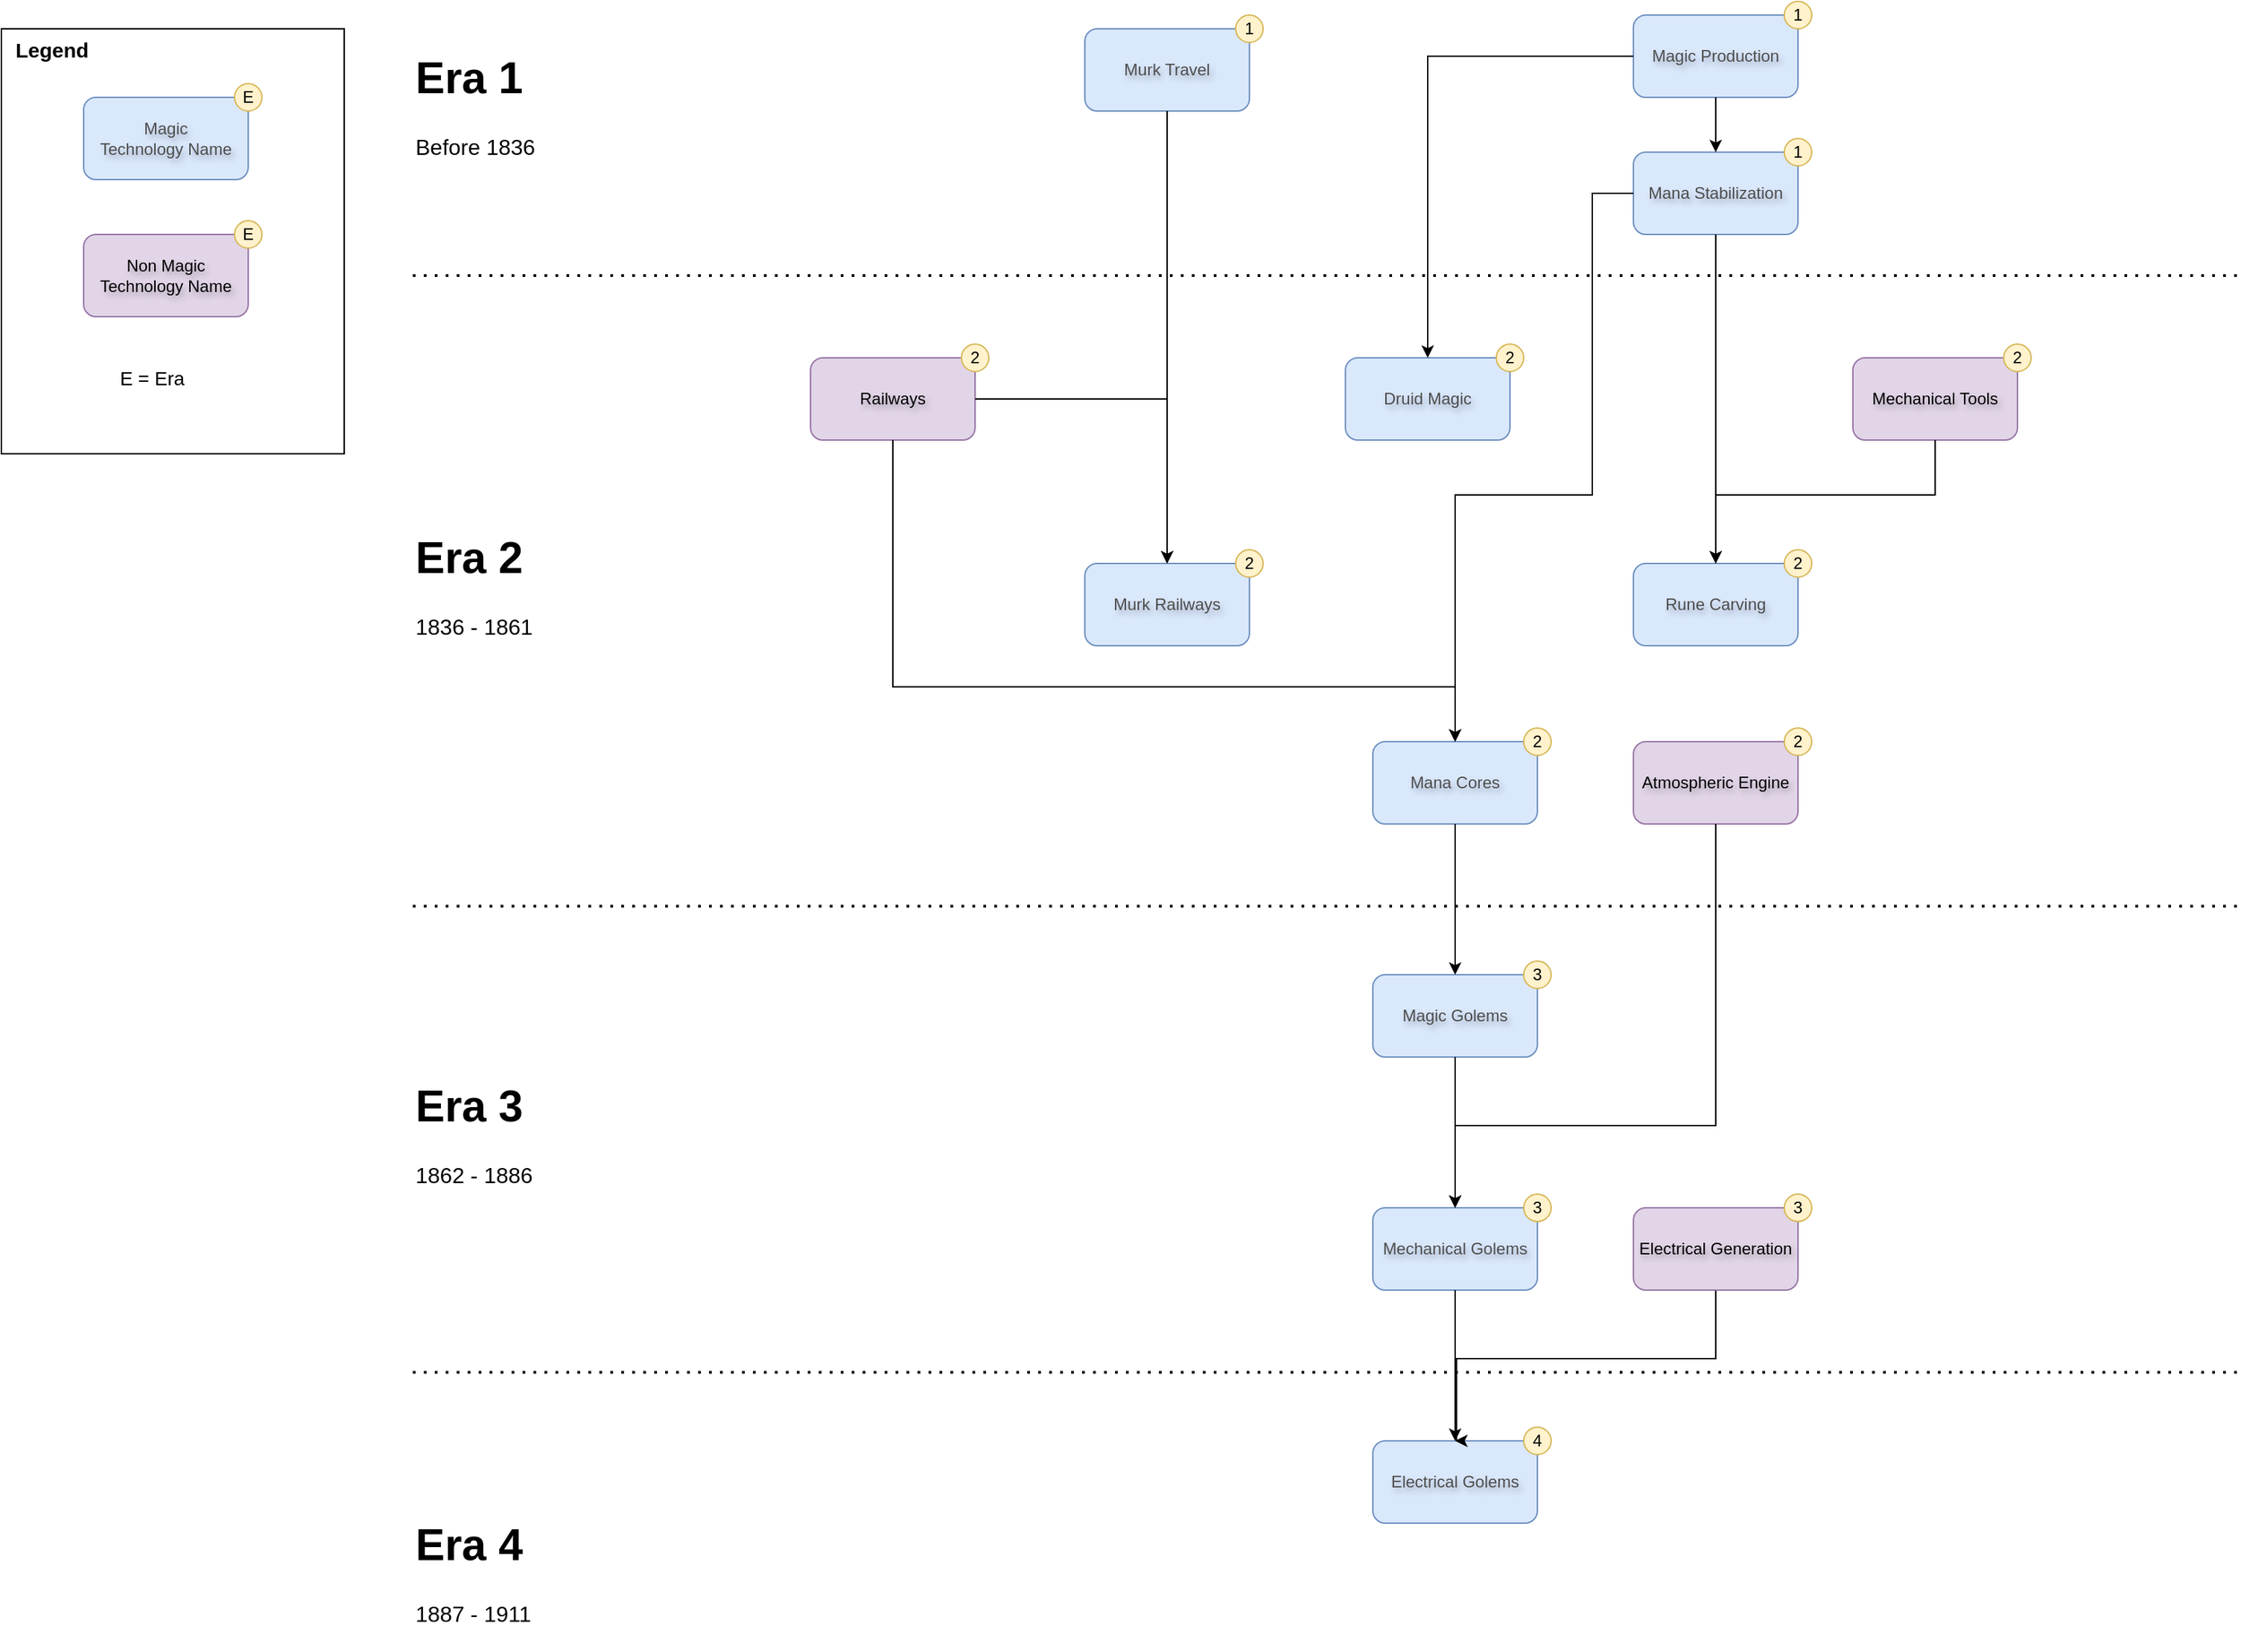 <mxfile version="26.0.9">
  <diagram id="3CqUWly9VH_zf_O0FjLb" name="Page-1">
    <mxGraphModel dx="2643" dy="1045" grid="1" gridSize="10" guides="1" tooltips="1" connect="1" arrows="1" fold="1" page="1" pageScale="1" pageWidth="850" pageHeight="1100" math="0" shadow="0">
      <root>
        <mxCell id="0" />
        <mxCell id="1" parent="0" />
        <mxCell id="rW97gdCueN_kluTE39mw-3" value="" style="group;" vertex="1" connectable="0" parent="1">
          <mxGeometry x="360" y="20" width="130" height="70" as="geometry" />
        </mxCell>
        <mxCell id="rW97gdCueN_kluTE39mw-1" value="Magic Production" style="rounded=1;whiteSpace=wrap;html=1;fillColor=#dae8fc;strokeColor=#6c8ebf;textShadow=1;fontColor=light-dark(#4D4D4D, #000000);" vertex="1" parent="rW97gdCueN_kluTE39mw-3">
          <mxGeometry y="10" width="120" height="60" as="geometry" />
        </mxCell>
        <mxCell id="rW97gdCueN_kluTE39mw-2" value="1" style="ellipse;whiteSpace=wrap;html=1;aspect=fixed;fillColor=#fff2cc;strokeColor=#d6b656;fontColor=#000000;" vertex="1" parent="rW97gdCueN_kluTE39mw-3">
          <mxGeometry x="110" width="20" height="20" as="geometry" />
        </mxCell>
        <mxCell id="rW97gdCueN_kluTE39mw-4" value="" style="group;" vertex="1" connectable="0" parent="1">
          <mxGeometry x="360" y="120" width="130" height="70" as="geometry" />
        </mxCell>
        <mxCell id="rW97gdCueN_kluTE39mw-5" value="Mana Stabilization" style="rounded=1;whiteSpace=wrap;html=1;fillColor=#dae8fc;strokeColor=#6c8ebf;textShadow=1;fontColor=light-dark(#4D4D4D, #000000);" vertex="1" parent="rW97gdCueN_kluTE39mw-4">
          <mxGeometry y="10" width="120" height="60" as="geometry" />
        </mxCell>
        <mxCell id="rW97gdCueN_kluTE39mw-6" value="1" style="ellipse;whiteSpace=wrap;html=1;aspect=fixed;fillColor=#fff2cc;strokeColor=#d6b656;fontColor=#000000;" vertex="1" parent="rW97gdCueN_kluTE39mw-4">
          <mxGeometry x="110" width="20" height="20" as="geometry" />
        </mxCell>
        <mxCell id="rW97gdCueN_kluTE39mw-7" value="" style="group;" vertex="1" connectable="0" parent="1">
          <mxGeometry x="360" y="420" width="130" height="70" as="geometry" />
        </mxCell>
        <mxCell id="rW97gdCueN_kluTE39mw-8" value="Rune Carving" style="rounded=1;whiteSpace=wrap;html=1;fillColor=#dae8fc;strokeColor=#6c8ebf;textShadow=1;fontColor=light-dark(#4D4D4D, #000000);" vertex="1" parent="rW97gdCueN_kluTE39mw-7">
          <mxGeometry y="10" width="120" height="60" as="geometry" />
        </mxCell>
        <mxCell id="rW97gdCueN_kluTE39mw-9" value="2" style="ellipse;whiteSpace=wrap;html=1;aspect=fixed;fillColor=#fff2cc;strokeColor=#d6b656;fontColor=#000000;" vertex="1" parent="rW97gdCueN_kluTE39mw-7">
          <mxGeometry x="110" width="20" height="20" as="geometry" />
        </mxCell>
        <mxCell id="rW97gdCueN_kluTE39mw-10" value="" style="group;" vertex="1" connectable="0" parent="1">
          <mxGeometry x="150" y="270" width="130" height="70" as="geometry" />
        </mxCell>
        <mxCell id="rW97gdCueN_kluTE39mw-11" value="Druid Magic" style="rounded=1;whiteSpace=wrap;html=1;fillColor=#dae8fc;strokeColor=#6c8ebf;textShadow=1;fontColor=light-dark(#4D4D4D, #000000);" vertex="1" parent="rW97gdCueN_kluTE39mw-10">
          <mxGeometry y="10" width="120" height="60" as="geometry" />
        </mxCell>
        <mxCell id="rW97gdCueN_kluTE39mw-12" value="2" style="ellipse;whiteSpace=wrap;html=1;aspect=fixed;fillColor=#fff2cc;strokeColor=#d6b656;fontColor=#000000;" vertex="1" parent="rW97gdCueN_kluTE39mw-10">
          <mxGeometry x="110" width="20" height="20" as="geometry" />
        </mxCell>
        <mxCell id="rW97gdCueN_kluTE39mw-13" value="" style="group;" vertex="1" connectable="0" parent="1">
          <mxGeometry x="170" y="550" width="130" height="70" as="geometry" />
        </mxCell>
        <mxCell id="rW97gdCueN_kluTE39mw-14" value="Mana Cores" style="rounded=1;whiteSpace=wrap;html=1;fillColor=#dae8fc;strokeColor=#6c8ebf;textShadow=1;fontColor=light-dark(#4D4D4D, #000000);" vertex="1" parent="rW97gdCueN_kluTE39mw-13">
          <mxGeometry y="10" width="120" height="60" as="geometry" />
        </mxCell>
        <mxCell id="rW97gdCueN_kluTE39mw-15" value="2" style="ellipse;whiteSpace=wrap;html=1;aspect=fixed;fillColor=#fff2cc;strokeColor=#d6b656;fontColor=#000000;" vertex="1" parent="rW97gdCueN_kluTE39mw-13">
          <mxGeometry x="110" width="20" height="20" as="geometry" />
        </mxCell>
        <mxCell id="rW97gdCueN_kluTE39mw-19" value="" style="group;" vertex="1" connectable="0" parent="1">
          <mxGeometry x="-40" y="420" width="130" height="70" as="geometry" />
        </mxCell>
        <mxCell id="rW97gdCueN_kluTE39mw-20" value="Murk Railways" style="rounded=1;whiteSpace=wrap;html=1;fillColor=#dae8fc;strokeColor=#6c8ebf;textShadow=1;fontColor=light-dark(#4D4D4D, #000000);" vertex="1" parent="rW97gdCueN_kluTE39mw-19">
          <mxGeometry y="10" width="120" height="60" as="geometry" />
        </mxCell>
        <mxCell id="rW97gdCueN_kluTE39mw-21" value="2" style="ellipse;whiteSpace=wrap;html=1;aspect=fixed;fillColor=#fff2cc;strokeColor=#d6b656;fontColor=#000000;" vertex="1" parent="rW97gdCueN_kluTE39mw-19">
          <mxGeometry x="110" width="20" height="20" as="geometry" />
        </mxCell>
        <mxCell id="rW97gdCueN_kluTE39mw-22" value="" style="group;" vertex="1" connectable="0" parent="1">
          <mxGeometry x="170" y="890" width="130" height="70" as="geometry" />
        </mxCell>
        <mxCell id="rW97gdCueN_kluTE39mw-23" value="Mechanical Golems" style="rounded=1;whiteSpace=wrap;html=1;fillColor=#dae8fc;strokeColor=#6c8ebf;textShadow=1;fontColor=light-dark(#4D4D4D, #000000);" vertex="1" parent="rW97gdCueN_kluTE39mw-22">
          <mxGeometry y="10" width="120" height="60" as="geometry" />
        </mxCell>
        <mxCell id="rW97gdCueN_kluTE39mw-24" value="3" style="ellipse;whiteSpace=wrap;html=1;aspect=fixed;fillColor=#fff2cc;strokeColor=#d6b656;fontColor=#000000;" vertex="1" parent="rW97gdCueN_kluTE39mw-22">
          <mxGeometry x="110" width="20" height="20" as="geometry" />
        </mxCell>
        <mxCell id="rW97gdCueN_kluTE39mw-25" value="" style="group;" vertex="1" connectable="0" parent="1">
          <mxGeometry x="170" y="720" width="130" height="70" as="geometry" />
        </mxCell>
        <mxCell id="rW97gdCueN_kluTE39mw-26" value="Magic Golems" style="rounded=1;whiteSpace=wrap;html=1;fillColor=#dae8fc;strokeColor=#6c8ebf;textShadow=1;fontColor=light-dark(#4D4D4D, #000000);" vertex="1" parent="rW97gdCueN_kluTE39mw-25">
          <mxGeometry y="10" width="120" height="60" as="geometry" />
        </mxCell>
        <mxCell id="rW97gdCueN_kluTE39mw-27" value="3" style="ellipse;whiteSpace=wrap;html=1;aspect=fixed;fillColor=#fff2cc;strokeColor=#d6b656;fontColor=#000000;" vertex="1" parent="rW97gdCueN_kluTE39mw-25">
          <mxGeometry x="110" width="20" height="20" as="geometry" />
        </mxCell>
        <mxCell id="rW97gdCueN_kluTE39mw-28" value="" style="group;" vertex="1" connectable="0" parent="1">
          <mxGeometry x="170" y="1060" width="130" height="70" as="geometry" />
        </mxCell>
        <mxCell id="rW97gdCueN_kluTE39mw-29" value="Electrical Golems" style="rounded=1;whiteSpace=wrap;html=1;fillColor=#dae8fc;strokeColor=#6c8ebf;textShadow=1;fontColor=light-dark(#4D4D4D, #000000);" vertex="1" parent="rW97gdCueN_kluTE39mw-28">
          <mxGeometry y="10" width="120" height="60" as="geometry" />
        </mxCell>
        <mxCell id="rW97gdCueN_kluTE39mw-30" value="4" style="ellipse;whiteSpace=wrap;html=1;aspect=fixed;fillColor=#fff2cc;strokeColor=#d6b656;fontColor=#000000;" vertex="1" parent="rW97gdCueN_kluTE39mw-28">
          <mxGeometry x="110" width="20" height="20" as="geometry" />
        </mxCell>
        <mxCell id="rW97gdCueN_kluTE39mw-31" style="edgeStyle=orthogonalEdgeStyle;rounded=0;orthogonalLoop=1;jettySize=auto;html=1;entryX=0.5;entryY=0;entryDx=0;entryDy=0;" edge="1" parent="1" source="rW97gdCueN_kluTE39mw-1" target="rW97gdCueN_kluTE39mw-5">
          <mxGeometry relative="1" as="geometry" />
        </mxCell>
        <mxCell id="rW97gdCueN_kluTE39mw-32" style="edgeStyle=orthogonalEdgeStyle;rounded=0;orthogonalLoop=1;jettySize=auto;html=1;" edge="1" parent="1" source="rW97gdCueN_kluTE39mw-5" target="rW97gdCueN_kluTE39mw-8">
          <mxGeometry relative="1" as="geometry" />
        </mxCell>
        <mxCell id="rW97gdCueN_kluTE39mw-33" value="" style="group;" vertex="1" connectable="0" parent="1">
          <mxGeometry x="520" y="270" width="130" height="70" as="geometry" />
        </mxCell>
        <mxCell id="rW97gdCueN_kluTE39mw-34" value="Mechanical Tools" style="rounded=1;whiteSpace=wrap;html=1;fillColor=#e1d5e7;strokeColor=#9673a6;textShadow=1;fontColor=#000000;" vertex="1" parent="rW97gdCueN_kluTE39mw-33">
          <mxGeometry y="10" width="120" height="60" as="geometry" />
        </mxCell>
        <mxCell id="rW97gdCueN_kluTE39mw-35" value="2" style="ellipse;whiteSpace=wrap;html=1;aspect=fixed;fillColor=#fff2cc;strokeColor=#d6b656;fontColor=#000000;" vertex="1" parent="rW97gdCueN_kluTE39mw-33">
          <mxGeometry x="110" width="20" height="20" as="geometry" />
        </mxCell>
        <mxCell id="rW97gdCueN_kluTE39mw-36" style="edgeStyle=orthogonalEdgeStyle;rounded=0;orthogonalLoop=1;jettySize=auto;html=1;entryX=0.5;entryY=0;entryDx=0;entryDy=0;exitX=0.5;exitY=1;exitDx=0;exitDy=0;" edge="1" parent="1" source="rW97gdCueN_kluTE39mw-34" target="rW97gdCueN_kluTE39mw-8">
          <mxGeometry relative="1" as="geometry">
            <Array as="points">
              <mxPoint x="580" y="380" />
              <mxPoint x="420" y="380" />
            </Array>
          </mxGeometry>
        </mxCell>
        <mxCell id="rW97gdCueN_kluTE39mw-16" value="" style="group;" vertex="1" connectable="0" parent="1">
          <mxGeometry x="-40" y="30" width="130" height="70" as="geometry" />
        </mxCell>
        <mxCell id="rW97gdCueN_kluTE39mw-17" value="Murk Travel" style="rounded=1;whiteSpace=wrap;html=1;fillColor=#dae8fc;strokeColor=#6c8ebf;textShadow=1;fontColor=light-dark(#4D4D4D, #000000);" vertex="1" parent="rW97gdCueN_kluTE39mw-16">
          <mxGeometry y="10" width="120" height="60" as="geometry" />
        </mxCell>
        <mxCell id="rW97gdCueN_kluTE39mw-18" value="1" style="ellipse;whiteSpace=wrap;html=1;aspect=fixed;fillColor=#fff2cc;strokeColor=#d6b656;fontColor=#000000;" vertex="1" parent="rW97gdCueN_kluTE39mw-16">
          <mxGeometry x="110" width="20" height="20" as="geometry" />
        </mxCell>
        <mxCell id="rW97gdCueN_kluTE39mw-37" style="edgeStyle=orthogonalEdgeStyle;rounded=0;orthogonalLoop=1;jettySize=auto;html=1;" edge="1" parent="1" source="rW97gdCueN_kluTE39mw-1" target="rW97gdCueN_kluTE39mw-11">
          <mxGeometry relative="1" as="geometry" />
        </mxCell>
        <mxCell id="rW97gdCueN_kluTE39mw-38" style="edgeStyle=orthogonalEdgeStyle;rounded=0;orthogonalLoop=1;jettySize=auto;html=1;" edge="1" parent="1" source="rW97gdCueN_kluTE39mw-17" target="rW97gdCueN_kluTE39mw-20">
          <mxGeometry relative="1" as="geometry" />
        </mxCell>
        <mxCell id="rW97gdCueN_kluTE39mw-39" value="" style="group;" vertex="1" connectable="0" parent="1">
          <mxGeometry x="-240" y="270" width="130" height="70" as="geometry" />
        </mxCell>
        <mxCell id="rW97gdCueN_kluTE39mw-40" value="Railways" style="rounded=1;whiteSpace=wrap;html=1;fillColor=#e1d5e7;strokeColor=#9673a6;textShadow=1;fontColor=#000000;" vertex="1" parent="rW97gdCueN_kluTE39mw-39">
          <mxGeometry y="10" width="120" height="60" as="geometry" />
        </mxCell>
        <mxCell id="rW97gdCueN_kluTE39mw-41" value="2" style="ellipse;whiteSpace=wrap;html=1;aspect=fixed;fillColor=#fff2cc;strokeColor=#d6b656;fontColor=#000000;" vertex="1" parent="rW97gdCueN_kluTE39mw-39">
          <mxGeometry x="110" width="20" height="20" as="geometry" />
        </mxCell>
        <mxCell id="rW97gdCueN_kluTE39mw-42" style="edgeStyle=orthogonalEdgeStyle;rounded=0;orthogonalLoop=1;jettySize=auto;html=1;" edge="1" parent="1" source="rW97gdCueN_kluTE39mw-40" target="rW97gdCueN_kluTE39mw-20">
          <mxGeometry relative="1" as="geometry" />
        </mxCell>
        <mxCell id="rW97gdCueN_kluTE39mw-43" style="edgeStyle=orthogonalEdgeStyle;rounded=0;orthogonalLoop=1;jettySize=auto;html=1;entryX=0.5;entryY=0;entryDx=0;entryDy=0;exitX=0;exitY=0.5;exitDx=0;exitDy=0;" edge="1" parent="1" source="rW97gdCueN_kluTE39mw-5" target="rW97gdCueN_kluTE39mw-14">
          <mxGeometry relative="1" as="geometry">
            <Array as="points">
              <mxPoint x="330" y="160" />
              <mxPoint x="330" y="380" />
              <mxPoint x="230" y="380" />
            </Array>
          </mxGeometry>
        </mxCell>
        <mxCell id="rW97gdCueN_kluTE39mw-44" style="edgeStyle=orthogonalEdgeStyle;rounded=0;orthogonalLoop=1;jettySize=auto;html=1;" edge="1" parent="1" source="rW97gdCueN_kluTE39mw-40" target="rW97gdCueN_kluTE39mw-14">
          <mxGeometry relative="1" as="geometry">
            <Array as="points">
              <mxPoint x="-180" y="520" />
              <mxPoint x="230" y="520" />
            </Array>
          </mxGeometry>
        </mxCell>
        <mxCell id="rW97gdCueN_kluTE39mw-45" style="edgeStyle=orthogonalEdgeStyle;rounded=0;orthogonalLoop=1;jettySize=auto;html=1;entryX=0.5;entryY=0;entryDx=0;entryDy=0;" edge="1" parent="1" source="rW97gdCueN_kluTE39mw-14" target="rW97gdCueN_kluTE39mw-26">
          <mxGeometry relative="1" as="geometry" />
        </mxCell>
        <mxCell id="rW97gdCueN_kluTE39mw-46" style="edgeStyle=orthogonalEdgeStyle;rounded=0;orthogonalLoop=1;jettySize=auto;html=1;" edge="1" parent="1" source="rW97gdCueN_kluTE39mw-26" target="rW97gdCueN_kluTE39mw-23">
          <mxGeometry relative="1" as="geometry" />
        </mxCell>
        <mxCell id="rW97gdCueN_kluTE39mw-47" value="" style="group;" vertex="1" connectable="0" parent="1">
          <mxGeometry x="360" y="550" width="130" height="70" as="geometry" />
        </mxCell>
        <mxCell id="rW97gdCueN_kluTE39mw-48" value="Atmospheric Engine" style="rounded=1;whiteSpace=wrap;html=1;fillColor=#e1d5e7;strokeColor=#9673a6;textShadow=1;fontColor=#000000;" vertex="1" parent="rW97gdCueN_kluTE39mw-47">
          <mxGeometry y="10" width="120" height="60" as="geometry" />
        </mxCell>
        <mxCell id="rW97gdCueN_kluTE39mw-49" value="2" style="ellipse;whiteSpace=wrap;html=1;aspect=fixed;fillColor=#fff2cc;strokeColor=#d6b656;fontColor=#000000;" vertex="1" parent="rW97gdCueN_kluTE39mw-47">
          <mxGeometry x="110" width="20" height="20" as="geometry" />
        </mxCell>
        <mxCell id="rW97gdCueN_kluTE39mw-50" style="edgeStyle=orthogonalEdgeStyle;rounded=0;orthogonalLoop=1;jettySize=auto;html=1;entryX=0.5;entryY=0;entryDx=0;entryDy=0;" edge="1" parent="1" source="rW97gdCueN_kluTE39mw-48" target="rW97gdCueN_kluTE39mw-23">
          <mxGeometry relative="1" as="geometry">
            <Array as="points">
              <mxPoint x="420" y="840" />
              <mxPoint x="230" y="840" />
            </Array>
          </mxGeometry>
        </mxCell>
        <mxCell id="rW97gdCueN_kluTE39mw-51" style="edgeStyle=orthogonalEdgeStyle;rounded=0;orthogonalLoop=1;jettySize=auto;html=1;" edge="1" parent="1" source="rW97gdCueN_kluTE39mw-23" target="rW97gdCueN_kluTE39mw-29">
          <mxGeometry relative="1" as="geometry" />
        </mxCell>
        <mxCell id="rW97gdCueN_kluTE39mw-52" value="" style="group;" vertex="1" connectable="0" parent="1">
          <mxGeometry x="360" y="890" width="130" height="70" as="geometry" />
        </mxCell>
        <mxCell id="rW97gdCueN_kluTE39mw-55" style="edgeStyle=orthogonalEdgeStyle;rounded=0;orthogonalLoop=1;jettySize=auto;html=1;" edge="1" parent="rW97gdCueN_kluTE39mw-52" source="rW97gdCueN_kluTE39mw-53">
          <mxGeometry relative="1" as="geometry">
            <mxPoint x="-130" y="180.0" as="targetPoint" />
            <Array as="points">
              <mxPoint x="60" y="120" />
              <mxPoint x="-129" y="120" />
              <mxPoint x="-129" y="180" />
            </Array>
          </mxGeometry>
        </mxCell>
        <mxCell id="rW97gdCueN_kluTE39mw-53" value="Electrical Generation" style="rounded=1;whiteSpace=wrap;html=1;fillColor=#e1d5e7;strokeColor=#9673a6;textShadow=1;fontColor=#000000;" vertex="1" parent="rW97gdCueN_kluTE39mw-52">
          <mxGeometry y="10" width="120" height="60" as="geometry" />
        </mxCell>
        <mxCell id="rW97gdCueN_kluTE39mw-54" value="3" style="ellipse;whiteSpace=wrap;html=1;aspect=fixed;fillColor=#fff2cc;strokeColor=#d6b656;fontColor=#000000;" vertex="1" parent="rW97gdCueN_kluTE39mw-52">
          <mxGeometry x="110" width="20" height="20" as="geometry" />
        </mxCell>
        <mxCell id="rW97gdCueN_kluTE39mw-56" value="" style="endArrow=none;dashed=1;html=1;dashPattern=1 3;strokeWidth=2;rounded=0;" edge="1" parent="1">
          <mxGeometry width="50" height="50" relative="1" as="geometry">
            <mxPoint x="-530" y="220" as="sourcePoint" />
            <mxPoint x="800" y="220" as="targetPoint" />
          </mxGeometry>
        </mxCell>
        <mxCell id="rW97gdCueN_kluTE39mw-57" value="" style="endArrow=none;dashed=1;html=1;dashPattern=1 3;strokeWidth=2;rounded=0;" edge="1" parent="1">
          <mxGeometry width="50" height="50" relative="1" as="geometry">
            <mxPoint x="-530" y="680" as="sourcePoint" />
            <mxPoint x="800" y="680" as="targetPoint" />
          </mxGeometry>
        </mxCell>
        <mxCell id="rW97gdCueN_kluTE39mw-58" value="" style="endArrow=none;dashed=1;html=1;dashPattern=1 3;strokeWidth=2;rounded=0;" edge="1" parent="1">
          <mxGeometry width="50" height="50" relative="1" as="geometry">
            <mxPoint x="-530" y="1020" as="sourcePoint" />
            <mxPoint x="800" y="1020" as="targetPoint" />
          </mxGeometry>
        </mxCell>
        <mxCell id="rW97gdCueN_kluTE39mw-62" value="&lt;h1 style=&quot;margin-top: 0px;&quot;&gt;&lt;span style=&quot;background-color: transparent; color: light-dark(rgb(0, 0, 0), rgb(255, 255, 255));&quot;&gt;Era 2&lt;/span&gt;&lt;br&gt;&lt;/h1&gt;&lt;div&gt;&lt;span style=&quot;background-color: transparent;&quot;&gt;1836 - 1861&lt;br&gt;&lt;/span&gt;&lt;/div&gt;" style="text;html=1;whiteSpace=wrap;overflow=hidden;rounded=0;fontSize=16;" vertex="1" parent="1">
          <mxGeometry x="-530" y="400" width="110" height="100" as="geometry" />
        </mxCell>
        <mxCell id="rW97gdCueN_kluTE39mw-63" value="&lt;h1 style=&quot;margin-top: 0px;&quot;&gt;&lt;span style=&quot;background-color: transparent; color: light-dark(rgb(0, 0, 0), rgb(255, 255, 255));&quot;&gt;Era 1&lt;/span&gt;&lt;br&gt;&lt;/h1&gt;&lt;div&gt;&lt;span style=&quot;background-color: transparent;&quot;&gt;Before 1836&lt;br&gt;&lt;/span&gt;&lt;/div&gt;" style="text;html=1;whiteSpace=wrap;overflow=hidden;rounded=0;fontSize=16;" vertex="1" parent="1">
          <mxGeometry x="-530" y="50" width="110" height="100" as="geometry" />
        </mxCell>
        <mxCell id="rW97gdCueN_kluTE39mw-64" value="&lt;h1 style=&quot;margin-top: 0px;&quot;&gt;&lt;span style=&quot;background-color: transparent; color: light-dark(rgb(0, 0, 0), rgb(255, 255, 255));&quot;&gt;Era 3&lt;/span&gt;&lt;br&gt;&lt;/h1&gt;&lt;div&gt;&lt;span style=&quot;background-color: transparent;&quot;&gt;1862 - 1886&lt;br&gt;&lt;/span&gt;&lt;/div&gt;" style="text;html=1;whiteSpace=wrap;overflow=hidden;rounded=0;fontSize=16;" vertex="1" parent="1">
          <mxGeometry x="-530" y="800" width="110" height="100" as="geometry" />
        </mxCell>
        <mxCell id="rW97gdCueN_kluTE39mw-65" value="&lt;h1 style=&quot;margin-top: 0px;&quot;&gt;&lt;span style=&quot;background-color: transparent; color: light-dark(rgb(0, 0, 0), rgb(255, 255, 255));&quot;&gt;Era 4&lt;/span&gt;&lt;br&gt;&lt;/h1&gt;&lt;div&gt;&lt;span style=&quot;background-color: transparent;&quot;&gt;1887 - 1911&lt;br&gt;&lt;/span&gt;&lt;/div&gt;" style="text;html=1;whiteSpace=wrap;overflow=hidden;rounded=0;fontSize=16;" vertex="1" parent="1">
          <mxGeometry x="-530" y="1120" width="110" height="100" as="geometry" />
        </mxCell>
        <mxCell id="rW97gdCueN_kluTE39mw-67" value="" style="group;" vertex="1" connectable="0" parent="1">
          <mxGeometry x="-770" y="80" width="190" height="270" as="geometry" />
        </mxCell>
        <mxCell id="rW97gdCueN_kluTE39mw-73" value="&lt;font style=&quot;font-size: 15px;&quot;&gt;&lt;b&gt;&amp;nbsp; Legend&lt;/b&gt;&lt;/font&gt;" style="rounded=0;whiteSpace=wrap;html=1;align=left;verticalAlign=top;" vertex="1" parent="rW97gdCueN_kluTE39mw-67">
          <mxGeometry x="-60" y="-40" width="250" height="310" as="geometry" />
        </mxCell>
        <mxCell id="rW97gdCueN_kluTE39mw-68" value="Magic&lt;br&gt;Technology Name" style="rounded=1;whiteSpace=wrap;html=1;fillColor=#dae8fc;strokeColor=#6c8ebf;textShadow=1;fontColor=light-dark(#4D4D4D, #000000);" vertex="1" parent="rW97gdCueN_kluTE39mw-67">
          <mxGeometry y="10" width="120" height="60" as="geometry" />
        </mxCell>
        <mxCell id="rW97gdCueN_kluTE39mw-69" value="E" style="ellipse;whiteSpace=wrap;html=1;aspect=fixed;fillColor=#fff2cc;strokeColor=#d6b656;fontColor=#000000;" vertex="1" parent="rW97gdCueN_kluTE39mw-67">
          <mxGeometry x="110" width="20" height="20" as="geometry" />
        </mxCell>
        <mxCell id="rW97gdCueN_kluTE39mw-74" value="&lt;font style=&quot;font-size: 14px;&quot;&gt;E = Era&lt;/font&gt;" style="text;html=1;align=center;verticalAlign=middle;whiteSpace=wrap;rounded=0;" vertex="1" parent="rW97gdCueN_kluTE39mw-67">
          <mxGeometry x="20" y="200" width="60" height="30" as="geometry" />
        </mxCell>
        <mxCell id="rW97gdCueN_kluTE39mw-70" value="" style="group;" vertex="1" connectable="0" parent="1">
          <mxGeometry x="-770" y="180" width="130" height="70" as="geometry" />
        </mxCell>
        <mxCell id="rW97gdCueN_kluTE39mw-71" value="&lt;font style=&quot;color: rgb(0, 0, 0);&quot;&gt;No&lt;span style=&quot;background-color: transparent;&quot;&gt;n Magic&lt;/span&gt;&lt;/font&gt;&lt;div&gt;&lt;font style=&quot;color: rgb(0, 0, 0);&quot;&gt;Technology Name&lt;/font&gt;&lt;/div&gt;" style="rounded=1;whiteSpace=wrap;html=1;fillColor=#e1d5e7;strokeColor=#9673a6;textShadow=1;fontColor=#000000;" vertex="1" parent="rW97gdCueN_kluTE39mw-70">
          <mxGeometry y="10" width="120" height="60" as="geometry" />
        </mxCell>
        <mxCell id="rW97gdCueN_kluTE39mw-72" value="E" style="ellipse;whiteSpace=wrap;html=1;aspect=fixed;fillColor=#fff2cc;strokeColor=#d6b656;fontColor=#000000;" vertex="1" parent="rW97gdCueN_kluTE39mw-70">
          <mxGeometry x="110" width="20" height="20" as="geometry" />
        </mxCell>
      </root>
    </mxGraphModel>
  </diagram>
</mxfile>
